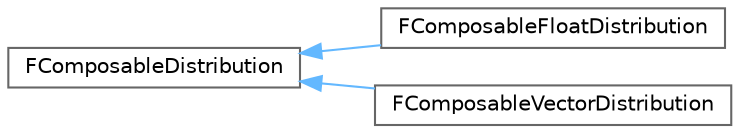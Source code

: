 digraph "Graphical Class Hierarchy"
{
 // INTERACTIVE_SVG=YES
 // LATEX_PDF_SIZE
  bgcolor="transparent";
  edge [fontname=Helvetica,fontsize=10,labelfontname=Helvetica,labelfontsize=10];
  node [fontname=Helvetica,fontsize=10,shape=box,height=0.2,width=0.4];
  rankdir="LR";
  Node0 [id="Node000000",label="FComposableDistribution",height=0.2,width=0.4,color="grey40", fillcolor="white", style="filled",URL="$d5/d16/classFComposableDistribution.html",tooltip="Base class for composable distributions."];
  Node0 -> Node1 [id="edge3643_Node000000_Node000001",dir="back",color="steelblue1",style="solid",tooltip=" "];
  Node1 [id="Node000001",label="FComposableFloatDistribution",height=0.2,width=0.4,color="grey40", fillcolor="white", style="filled",URL="$d5/d26/classFComposableFloatDistribution.html",tooltip="A composable floating point distribution."];
  Node0 -> Node2 [id="edge3644_Node000000_Node000002",dir="back",color="steelblue1",style="solid",tooltip=" "];
  Node2 [id="Node000002",label="FComposableVectorDistribution",height=0.2,width=0.4,color="grey40", fillcolor="white", style="filled",URL="$df/d2c/classFComposableVectorDistribution.html",tooltip=" "];
}
